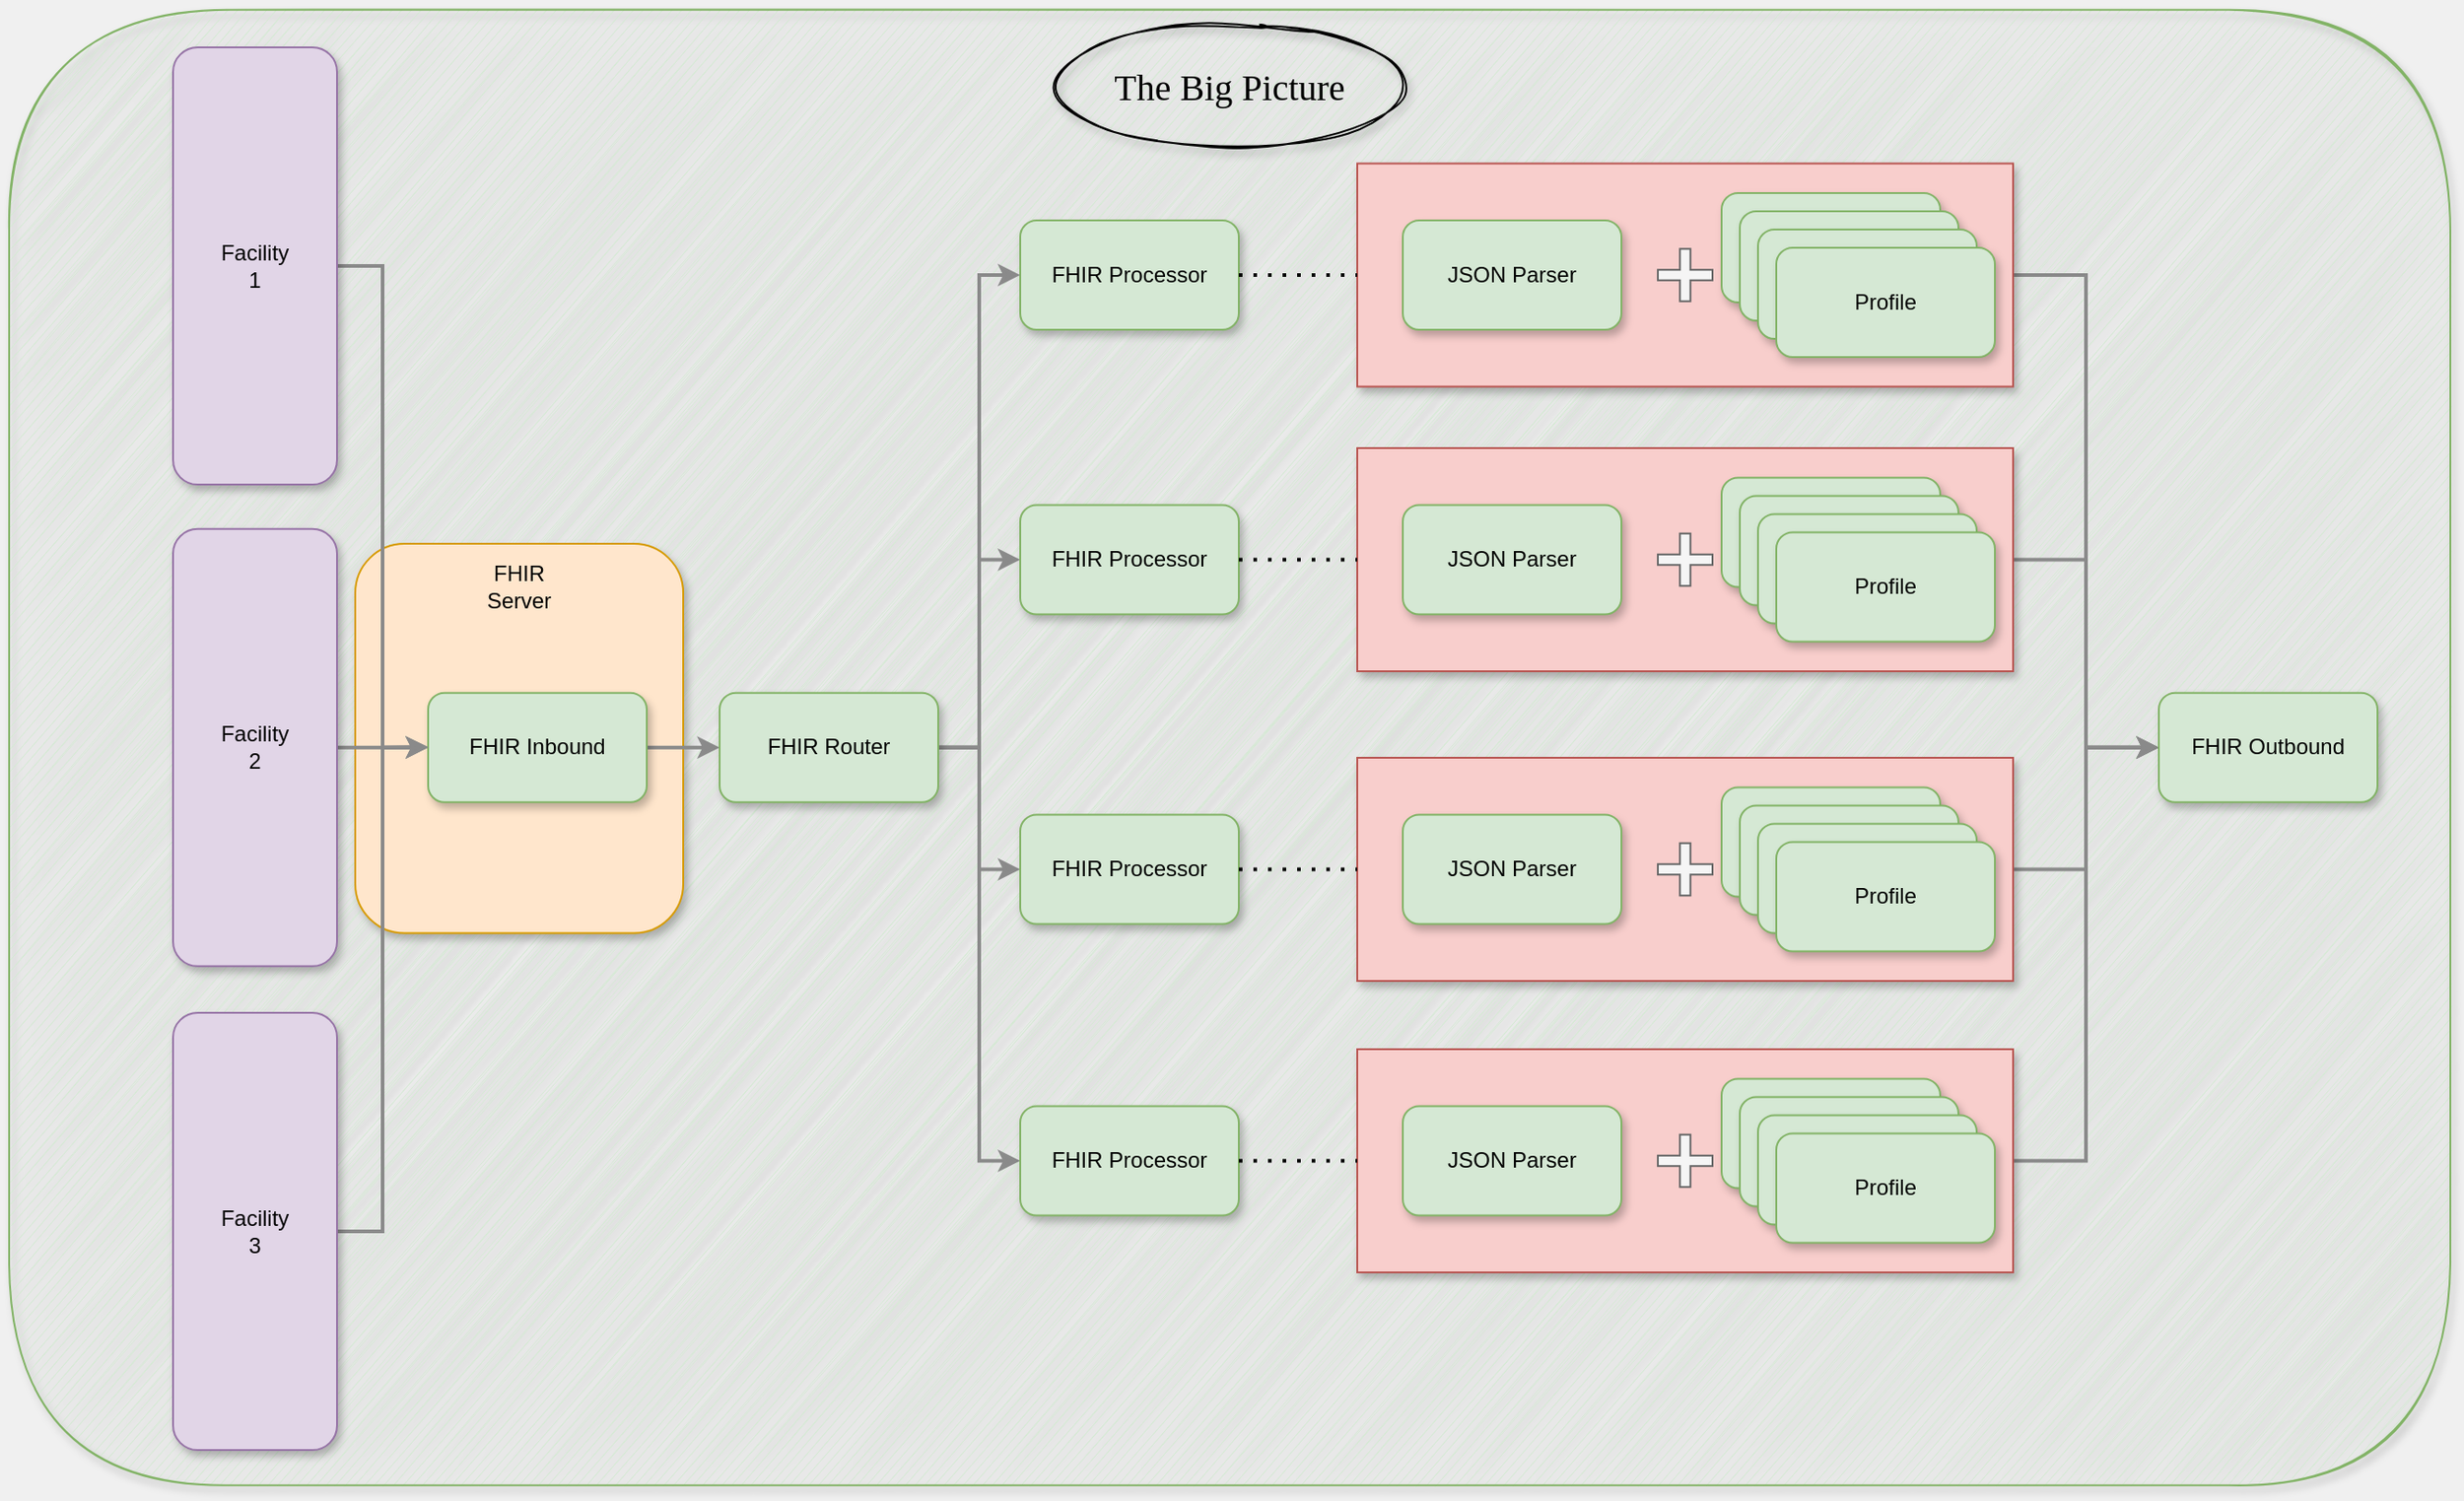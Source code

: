 <mxfile version="13.6.9" type="github">
  <diagram id="prtHgNgQTEPvFCAcTncT" name="Page-1">
    <mxGraphModel dx="2226" dy="817" grid="1" gridSize="10" guides="1" tooltips="1" connect="1" arrows="1" fold="1" page="0" pageScale="1" pageWidth="827" pageHeight="1169" background="#F0F0F0" math="0" shadow="0">
      <root>
        <mxCell id="0" />
        <mxCell id="1" parent="0" />
        <mxCell id="AK11A_lTFDKfyhDP3cZT-3" value="" style="rounded=1;whiteSpace=wrap;html=1;sketch=1;shadow=1;fillColor=#d5e8d4;strokeColor=#82b366;" vertex="1" parent="1">
          <mxGeometry x="-440" y="149.38" width="1340" height="810" as="geometry" />
        </mxCell>
        <mxCell id="7Bzw0I9b5etG1VatQICw-91" value="" style="rounded=1;whiteSpace=wrap;html=1;fillColor=#ffe6cc;shadow=1;strokeColor=#d79b00;align=left;" parent="1" vertex="1">
          <mxGeometry x="-250" y="442.52" width="180" height="213.74" as="geometry" />
        </mxCell>
        <mxCell id="7Bzw0I9b5etG1VatQICw-64" style="edgeStyle=orthogonalEdgeStyle;rounded=0;orthogonalLoop=1;jettySize=auto;html=1;exitX=1;exitY=0.5;exitDx=0;exitDy=0;entryX=0;entryY=0.5;entryDx=0;entryDy=0;strokeColor=#8A8A8A;strokeWidth=2;" parent="1" source="C4NGRlxyy_g65lEFCXzj-9" target="7Bzw0I9b5etG1VatQICw-21" edge="1">
          <mxGeometry relative="1" as="geometry" />
        </mxCell>
        <mxCell id="C4NGRlxyy_g65lEFCXzj-9" value="FHIR Inbound" style="rounded=1;whiteSpace=wrap;html=1;fillColor=#d5e8d4;strokeColor=#82b366;shadow=1;" parent="1" vertex="1">
          <mxGeometry x="-210" y="524.38" width="120" height="60" as="geometry" />
        </mxCell>
        <mxCell id="C4NGRlxyy_g65lEFCXzj-11" value="FHIR Processor" style="rounded=1;whiteSpace=wrap;html=1;fillColor=#d5e8d4;strokeColor=#82b366;shadow=1;" parent="1" vertex="1">
          <mxGeometry x="115" y="265" width="120" height="60" as="geometry" />
        </mxCell>
        <mxCell id="7Bzw0I9b5etG1VatQICw-69" style="edgeStyle=orthogonalEdgeStyle;rounded=0;orthogonalLoop=1;jettySize=auto;html=1;exitX=1;exitY=0.5;exitDx=0;exitDy=0;entryX=0;entryY=0.5;entryDx=0;entryDy=0;strokeColor=#8A8A8A;strokeWidth=2;" parent="1" source="C4NGRlxyy_g65lEFCXzj-17" target="7Bzw0I9b5etG1VatQICw-60" edge="1">
          <mxGeometry relative="1" as="geometry" />
        </mxCell>
        <mxCell id="C4NGRlxyy_g65lEFCXzj-17" value="" style="rounded=0;whiteSpace=wrap;html=1;shadow=1;strokeColor=#b85450;fillColor=#f8cecc;" parent="1" vertex="1">
          <mxGeometry x="300" y="233.75" width="360" height="122.5" as="geometry" />
        </mxCell>
        <mxCell id="C4NGRlxyy_g65lEFCXzj-16" value="JSON Parser" style="rounded=1;whiteSpace=wrap;html=1;fillColor=#d5e8d4;strokeColor=#82b366;shadow=1;" parent="1" vertex="1">
          <mxGeometry x="325" y="265" width="120" height="60" as="geometry" />
        </mxCell>
        <mxCell id="C4NGRlxyy_g65lEFCXzj-18" value="Profile" style="rounded=1;whiteSpace=wrap;html=1;fillColor=#d5e8d4;strokeColor=#82b366;shadow=1;" parent="1" vertex="1">
          <mxGeometry x="500" y="250.01" width="120" height="60" as="geometry" />
        </mxCell>
        <mxCell id="C4NGRlxyy_g65lEFCXzj-24" style="edgeStyle=orthogonalEdgeStyle;rounded=0;orthogonalLoop=1;jettySize=auto;html=1;exitX=0.5;exitY=1;exitDx=0;exitDy=0;strokeColor=#000000;" parent="1" source="C4NGRlxyy_g65lEFCXzj-18" target="C4NGRlxyy_g65lEFCXzj-18" edge="1">
          <mxGeometry relative="1" as="geometry" />
        </mxCell>
        <mxCell id="yn-bkgCPsS3zDhoDYlJl-10" value="" style="shape=cross;whiteSpace=wrap;html=1;rounded=0;fillColor=#f5f5f5;strokeColor=#666666;fontColor=#333333;" parent="1" vertex="1">
          <mxGeometry x="465" y="280.63" width="30" height="28.75" as="geometry" />
        </mxCell>
        <mxCell id="7Bzw0I9b5etG1VatQICw-61" style="edgeStyle=orthogonalEdgeStyle;rounded=0;orthogonalLoop=1;jettySize=auto;html=1;exitX=1;exitY=0.5;exitDx=0;exitDy=0;entryX=0;entryY=0.5;entryDx=0;entryDy=0;strokeWidth=2;strokeColor=#8A8A8A;" parent="1" source="7Bzw0I9b5etG1VatQICw-4" target="C4NGRlxyy_g65lEFCXzj-9" edge="1">
          <mxGeometry relative="1" as="geometry" />
        </mxCell>
        <mxCell id="7Bzw0I9b5etG1VatQICw-4" value="Facility&lt;br&gt;1" style="rounded=1;whiteSpace=wrap;html=1;fillColor=#e1d5e7;shadow=1;strokeColor=#9673a6;" parent="1" vertex="1">
          <mxGeometry x="-350" y="170" width="90" height="240" as="geometry" />
        </mxCell>
        <mxCell id="7Bzw0I9b5etG1VatQICw-62" style="edgeStyle=orthogonalEdgeStyle;rounded=0;orthogonalLoop=1;jettySize=auto;html=1;exitX=1;exitY=0.5;exitDx=0;exitDy=0;strokeWidth=2;strokeColor=#8A8A8A;" parent="1" source="7Bzw0I9b5etG1VatQICw-19" edge="1">
          <mxGeometry relative="1" as="geometry">
            <mxPoint x="-210" y="554" as="targetPoint" />
          </mxGeometry>
        </mxCell>
        <mxCell id="7Bzw0I9b5etG1VatQICw-19" value="Facility&lt;br&gt;2" style="rounded=1;whiteSpace=wrap;html=1;fillColor=#e1d5e7;shadow=1;strokeColor=#9673a6;" parent="1" vertex="1">
          <mxGeometry x="-350" y="434.38" width="90" height="240" as="geometry" />
        </mxCell>
        <mxCell id="7Bzw0I9b5etG1VatQICw-63" style="edgeStyle=orthogonalEdgeStyle;rounded=0;orthogonalLoop=1;jettySize=auto;html=1;exitX=1;exitY=0.5;exitDx=0;exitDy=0;entryX=0;entryY=0.5;entryDx=0;entryDy=0;strokeWidth=2;strokeColor=#8A8A8A;" parent="1" source="7Bzw0I9b5etG1VatQICw-20" target="C4NGRlxyy_g65lEFCXzj-9" edge="1">
          <mxGeometry relative="1" as="geometry" />
        </mxCell>
        <mxCell id="7Bzw0I9b5etG1VatQICw-20" value="Facility&lt;br&gt;3" style="rounded=1;whiteSpace=wrap;html=1;fillColor=#e1d5e7;shadow=1;strokeColor=#9673a6;" parent="1" vertex="1">
          <mxGeometry x="-350" y="700" width="90" height="240" as="geometry" />
        </mxCell>
        <mxCell id="7Bzw0I9b5etG1VatQICw-65" style="edgeStyle=orthogonalEdgeStyle;rounded=0;orthogonalLoop=1;jettySize=auto;html=1;exitX=1;exitY=0.5;exitDx=0;exitDy=0;entryX=0;entryY=0.5;entryDx=0;entryDy=0;strokeColor=#8A8A8A;strokeWidth=2;" parent="1" source="7Bzw0I9b5etG1VatQICw-21" target="C4NGRlxyy_g65lEFCXzj-11" edge="1">
          <mxGeometry relative="1" as="geometry" />
        </mxCell>
        <mxCell id="7Bzw0I9b5etG1VatQICw-66" style="edgeStyle=orthogonalEdgeStyle;rounded=0;orthogonalLoop=1;jettySize=auto;html=1;exitX=1;exitY=0.5;exitDx=0;exitDy=0;entryX=0;entryY=0.5;entryDx=0;entryDy=0;strokeColor=#8A8A8A;strokeWidth=2;" parent="1" source="7Bzw0I9b5etG1VatQICw-21" target="7Bzw0I9b5etG1VatQICw-30" edge="1">
          <mxGeometry relative="1" as="geometry" />
        </mxCell>
        <mxCell id="7Bzw0I9b5etG1VatQICw-67" style="edgeStyle=orthogonalEdgeStyle;rounded=0;orthogonalLoop=1;jettySize=auto;html=1;exitX=1;exitY=0.5;exitDx=0;exitDy=0;entryX=0;entryY=0.5;entryDx=0;entryDy=0;strokeColor=#8A8A8A;strokeWidth=2;" parent="1" source="7Bzw0I9b5etG1VatQICw-21" target="7Bzw0I9b5etG1VatQICw-40" edge="1">
          <mxGeometry relative="1" as="geometry" />
        </mxCell>
        <mxCell id="7Bzw0I9b5etG1VatQICw-68" style="edgeStyle=orthogonalEdgeStyle;rounded=0;orthogonalLoop=1;jettySize=auto;html=1;exitX=1;exitY=0.5;exitDx=0;exitDy=0;entryX=0;entryY=0.5;entryDx=0;entryDy=0;strokeColor=#8A8A8A;strokeWidth=2;" parent="1" source="7Bzw0I9b5etG1VatQICw-21" target="7Bzw0I9b5etG1VatQICw-50" edge="1">
          <mxGeometry relative="1" as="geometry" />
        </mxCell>
        <mxCell id="7Bzw0I9b5etG1VatQICw-21" value="FHIR Router" style="rounded=1;whiteSpace=wrap;html=1;fillColor=#d5e8d4;strokeColor=#82b366;shadow=1;" parent="1" vertex="1">
          <mxGeometry x="-50" y="524.38" width="120" height="60" as="geometry" />
        </mxCell>
        <mxCell id="7Bzw0I9b5etG1VatQICw-23" value="Profile" style="rounded=1;whiteSpace=wrap;html=1;fillColor=#d5e8d4;strokeColor=#82b366;shadow=1;" parent="1" vertex="1">
          <mxGeometry x="510" y="260.01" width="120" height="60" as="geometry" />
        </mxCell>
        <mxCell id="7Bzw0I9b5etG1VatQICw-24" value="Profile" style="rounded=1;whiteSpace=wrap;html=1;fillColor=#d5e8d4;strokeColor=#82b366;shadow=1;" parent="1" vertex="1">
          <mxGeometry x="520" y="270.01" width="120" height="60" as="geometry" />
        </mxCell>
        <mxCell id="7Bzw0I9b5etG1VatQICw-25" value="Profile" style="rounded=1;whiteSpace=wrap;html=1;fillColor=#d5e8d4;strokeColor=#82b366;shadow=1;" parent="1" vertex="1">
          <mxGeometry x="530" y="280.01" width="120" height="60" as="geometry" />
        </mxCell>
        <mxCell id="7Bzw0I9b5etG1VatQICw-29" value="" style="endArrow=none;dashed=1;html=1;dashPattern=1 3;strokeWidth=2;exitX=1;exitY=0.5;exitDx=0;exitDy=0;entryX=0;entryY=0.5;entryDx=0;entryDy=0;" parent="1" source="C4NGRlxyy_g65lEFCXzj-11" target="C4NGRlxyy_g65lEFCXzj-17" edge="1">
          <mxGeometry width="50" height="50" relative="1" as="geometry">
            <mxPoint x="420" y="600" as="sourcePoint" />
            <mxPoint x="470" y="550" as="targetPoint" />
          </mxGeometry>
        </mxCell>
        <mxCell id="7Bzw0I9b5etG1VatQICw-30" value="FHIR Processor" style="rounded=1;whiteSpace=wrap;html=1;fillColor=#d5e8d4;strokeColor=#82b366;shadow=1;" parent="1" vertex="1">
          <mxGeometry x="115" y="421.25" width="120" height="60" as="geometry" />
        </mxCell>
        <mxCell id="7Bzw0I9b5etG1VatQICw-70" style="edgeStyle=orthogonalEdgeStyle;rounded=0;orthogonalLoop=1;jettySize=auto;html=1;exitX=1;exitY=0.5;exitDx=0;exitDy=0;entryX=0;entryY=0.5;entryDx=0;entryDy=0;strokeColor=#8A8A8A;strokeWidth=2;" parent="1" source="7Bzw0I9b5etG1VatQICw-31" target="7Bzw0I9b5etG1VatQICw-60" edge="1">
          <mxGeometry relative="1" as="geometry" />
        </mxCell>
        <mxCell id="7Bzw0I9b5etG1VatQICw-31" value="" style="rounded=0;whiteSpace=wrap;html=1;shadow=1;strokeColor=#b85450;fillColor=#f8cecc;" parent="1" vertex="1">
          <mxGeometry x="300" y="390" width="360" height="122.5" as="geometry" />
        </mxCell>
        <mxCell id="7Bzw0I9b5etG1VatQICw-32" value="JSON Parser" style="rounded=1;whiteSpace=wrap;html=1;fillColor=#d5e8d4;strokeColor=#82b366;shadow=1;" parent="1" vertex="1">
          <mxGeometry x="325" y="421.25" width="120" height="60" as="geometry" />
        </mxCell>
        <mxCell id="7Bzw0I9b5etG1VatQICw-33" value="Profile" style="rounded=1;whiteSpace=wrap;html=1;fillColor=#d5e8d4;strokeColor=#82b366;shadow=1;" parent="1" vertex="1">
          <mxGeometry x="500" y="406.26" width="120" height="60" as="geometry" />
        </mxCell>
        <mxCell id="7Bzw0I9b5etG1VatQICw-34" style="edgeStyle=orthogonalEdgeStyle;rounded=0;orthogonalLoop=1;jettySize=auto;html=1;exitX=0.5;exitY=1;exitDx=0;exitDy=0;strokeColor=#000000;" parent="1" source="7Bzw0I9b5etG1VatQICw-33" target="7Bzw0I9b5etG1VatQICw-33" edge="1">
          <mxGeometry relative="1" as="geometry" />
        </mxCell>
        <mxCell id="7Bzw0I9b5etG1VatQICw-35" value="" style="shape=cross;whiteSpace=wrap;html=1;rounded=0;fillColor=#f5f5f5;strokeColor=#666666;fontColor=#333333;" parent="1" vertex="1">
          <mxGeometry x="465" y="436.88" width="30" height="28.75" as="geometry" />
        </mxCell>
        <mxCell id="7Bzw0I9b5etG1VatQICw-36" value="Profile" style="rounded=1;whiteSpace=wrap;html=1;fillColor=#d5e8d4;strokeColor=#82b366;shadow=1;" parent="1" vertex="1">
          <mxGeometry x="510" y="416.26" width="120" height="60" as="geometry" />
        </mxCell>
        <mxCell id="7Bzw0I9b5etG1VatQICw-37" value="Profile" style="rounded=1;whiteSpace=wrap;html=1;fillColor=#d5e8d4;strokeColor=#82b366;shadow=1;" parent="1" vertex="1">
          <mxGeometry x="520" y="426.26" width="120" height="60" as="geometry" />
        </mxCell>
        <mxCell id="7Bzw0I9b5etG1VatQICw-38" value="Profile" style="rounded=1;whiteSpace=wrap;html=1;fillColor=#d5e8d4;strokeColor=#82b366;shadow=1;" parent="1" vertex="1">
          <mxGeometry x="530" y="436.26" width="120" height="60" as="geometry" />
        </mxCell>
        <mxCell id="7Bzw0I9b5etG1VatQICw-39" value="" style="endArrow=none;dashed=1;html=1;dashPattern=1 3;strokeWidth=2;exitX=1;exitY=0.5;exitDx=0;exitDy=0;entryX=0;entryY=0.5;entryDx=0;entryDy=0;" parent="1" source="7Bzw0I9b5etG1VatQICw-30" target="7Bzw0I9b5etG1VatQICw-31" edge="1">
          <mxGeometry width="50" height="50" relative="1" as="geometry">
            <mxPoint x="420" y="756.25" as="sourcePoint" />
            <mxPoint x="470" y="706.25" as="targetPoint" />
          </mxGeometry>
        </mxCell>
        <mxCell id="7Bzw0I9b5etG1VatQICw-40" value="FHIR Processor" style="rounded=1;whiteSpace=wrap;html=1;fillColor=#d5e8d4;strokeColor=#82b366;shadow=1;" parent="1" vertex="1">
          <mxGeometry x="115" y="591.25" width="120" height="60" as="geometry" />
        </mxCell>
        <mxCell id="7Bzw0I9b5etG1VatQICw-71" style="edgeStyle=orthogonalEdgeStyle;rounded=0;orthogonalLoop=1;jettySize=auto;html=1;exitX=1;exitY=0.5;exitDx=0;exitDy=0;entryX=0;entryY=0.5;entryDx=0;entryDy=0;strokeColor=#8A8A8A;strokeWidth=2;" parent="1" source="7Bzw0I9b5etG1VatQICw-41" target="7Bzw0I9b5etG1VatQICw-60" edge="1">
          <mxGeometry relative="1" as="geometry" />
        </mxCell>
        <mxCell id="7Bzw0I9b5etG1VatQICw-41" value="" style="rounded=0;whiteSpace=wrap;html=1;shadow=1;strokeColor=#b85450;fillColor=#f8cecc;" parent="1" vertex="1">
          <mxGeometry x="300" y="560" width="360" height="122.5" as="geometry" />
        </mxCell>
        <mxCell id="7Bzw0I9b5etG1VatQICw-42" value="JSON Parser" style="rounded=1;whiteSpace=wrap;html=1;fillColor=#d5e8d4;strokeColor=#82b366;shadow=1;" parent="1" vertex="1">
          <mxGeometry x="325" y="591.25" width="120" height="60" as="geometry" />
        </mxCell>
        <mxCell id="7Bzw0I9b5etG1VatQICw-43" value="Profile" style="rounded=1;whiteSpace=wrap;html=1;fillColor=#d5e8d4;strokeColor=#82b366;shadow=1;" parent="1" vertex="1">
          <mxGeometry x="500" y="576.26" width="120" height="60" as="geometry" />
        </mxCell>
        <mxCell id="7Bzw0I9b5etG1VatQICw-44" style="edgeStyle=orthogonalEdgeStyle;rounded=0;orthogonalLoop=1;jettySize=auto;html=1;exitX=0.5;exitY=1;exitDx=0;exitDy=0;strokeColor=#000000;" parent="1" source="7Bzw0I9b5etG1VatQICw-43" target="7Bzw0I9b5etG1VatQICw-43" edge="1">
          <mxGeometry relative="1" as="geometry" />
        </mxCell>
        <mxCell id="7Bzw0I9b5etG1VatQICw-45" value="" style="shape=cross;whiteSpace=wrap;html=1;rounded=0;fillColor=#f5f5f5;strokeColor=#666666;fontColor=#333333;" parent="1" vertex="1">
          <mxGeometry x="465" y="606.88" width="30" height="28.75" as="geometry" />
        </mxCell>
        <mxCell id="7Bzw0I9b5etG1VatQICw-46" value="Profile" style="rounded=1;whiteSpace=wrap;html=1;fillColor=#d5e8d4;strokeColor=#82b366;shadow=1;" parent="1" vertex="1">
          <mxGeometry x="510" y="586.26" width="120" height="60" as="geometry" />
        </mxCell>
        <mxCell id="7Bzw0I9b5etG1VatQICw-47" value="Profile" style="rounded=1;whiteSpace=wrap;html=1;fillColor=#d5e8d4;strokeColor=#82b366;shadow=1;" parent="1" vertex="1">
          <mxGeometry x="520" y="596.26" width="120" height="60" as="geometry" />
        </mxCell>
        <mxCell id="7Bzw0I9b5etG1VatQICw-48" value="Profile" style="rounded=1;whiteSpace=wrap;html=1;fillColor=#d5e8d4;strokeColor=#82b366;shadow=1;" parent="1" vertex="1">
          <mxGeometry x="530" y="606.26" width="120" height="60" as="geometry" />
        </mxCell>
        <mxCell id="7Bzw0I9b5etG1VatQICw-49" value="" style="endArrow=none;dashed=1;html=1;dashPattern=1 3;strokeWidth=2;exitX=1;exitY=0.5;exitDx=0;exitDy=0;entryX=0;entryY=0.5;entryDx=0;entryDy=0;" parent="1" source="7Bzw0I9b5etG1VatQICw-40" target="7Bzw0I9b5etG1VatQICw-41" edge="1">
          <mxGeometry width="50" height="50" relative="1" as="geometry">
            <mxPoint x="420" y="926.25" as="sourcePoint" />
            <mxPoint x="470" y="876.25" as="targetPoint" />
          </mxGeometry>
        </mxCell>
        <mxCell id="7Bzw0I9b5etG1VatQICw-50" value="FHIR Processor" style="rounded=1;whiteSpace=wrap;html=1;fillColor=#d5e8d4;strokeColor=#82b366;shadow=1;" parent="1" vertex="1">
          <mxGeometry x="115" y="751.25" width="120" height="60" as="geometry" />
        </mxCell>
        <mxCell id="7Bzw0I9b5etG1VatQICw-72" style="edgeStyle=orthogonalEdgeStyle;rounded=0;orthogonalLoop=1;jettySize=auto;html=1;exitX=1;exitY=0.5;exitDx=0;exitDy=0;entryX=0;entryY=0.5;entryDx=0;entryDy=0;strokeColor=#8A8A8A;strokeWidth=2;" parent="1" source="7Bzw0I9b5etG1VatQICw-51" target="7Bzw0I9b5etG1VatQICw-60" edge="1">
          <mxGeometry relative="1" as="geometry" />
        </mxCell>
        <mxCell id="7Bzw0I9b5etG1VatQICw-51" value="" style="rounded=0;whiteSpace=wrap;html=1;shadow=1;strokeColor=#b85450;fillColor=#f8cecc;" parent="1" vertex="1">
          <mxGeometry x="300" y="720" width="360" height="122.5" as="geometry" />
        </mxCell>
        <mxCell id="7Bzw0I9b5etG1VatQICw-52" value="JSON Parser" style="rounded=1;whiteSpace=wrap;html=1;fillColor=#d5e8d4;strokeColor=#82b366;shadow=1;" parent="1" vertex="1">
          <mxGeometry x="325" y="751.25" width="120" height="60" as="geometry" />
        </mxCell>
        <mxCell id="7Bzw0I9b5etG1VatQICw-53" value="Profile" style="rounded=1;whiteSpace=wrap;html=1;fillColor=#d5e8d4;strokeColor=#82b366;shadow=1;" parent="1" vertex="1">
          <mxGeometry x="500" y="736.26" width="120" height="60" as="geometry" />
        </mxCell>
        <mxCell id="7Bzw0I9b5etG1VatQICw-54" style="edgeStyle=orthogonalEdgeStyle;rounded=0;orthogonalLoop=1;jettySize=auto;html=1;exitX=0.5;exitY=1;exitDx=0;exitDy=0;strokeColor=#000000;" parent="1" source="7Bzw0I9b5etG1VatQICw-53" target="7Bzw0I9b5etG1VatQICw-53" edge="1">
          <mxGeometry relative="1" as="geometry" />
        </mxCell>
        <mxCell id="7Bzw0I9b5etG1VatQICw-55" value="" style="shape=cross;whiteSpace=wrap;html=1;rounded=0;fillColor=#f5f5f5;strokeColor=#666666;fontColor=#333333;" parent="1" vertex="1">
          <mxGeometry x="465" y="766.88" width="30" height="28.75" as="geometry" />
        </mxCell>
        <mxCell id="7Bzw0I9b5etG1VatQICw-56" value="Profile" style="rounded=1;whiteSpace=wrap;html=1;fillColor=#d5e8d4;strokeColor=#82b366;shadow=1;" parent="1" vertex="1">
          <mxGeometry x="510" y="746.26" width="120" height="60" as="geometry" />
        </mxCell>
        <mxCell id="7Bzw0I9b5etG1VatQICw-57" value="Profile" style="rounded=1;whiteSpace=wrap;html=1;fillColor=#d5e8d4;strokeColor=#82b366;shadow=1;" parent="1" vertex="1">
          <mxGeometry x="520" y="756.26" width="120" height="60" as="geometry" />
        </mxCell>
        <mxCell id="7Bzw0I9b5etG1VatQICw-58" value="Profile" style="rounded=1;whiteSpace=wrap;html=1;fillColor=#d5e8d4;strokeColor=#82b366;shadow=1;" parent="1" vertex="1">
          <mxGeometry x="530" y="766.26" width="120" height="60" as="geometry" />
        </mxCell>
        <mxCell id="7Bzw0I9b5etG1VatQICw-59" value="" style="endArrow=none;dashed=1;html=1;dashPattern=1 3;strokeWidth=2;exitX=1;exitY=0.5;exitDx=0;exitDy=0;entryX=0;entryY=0.5;entryDx=0;entryDy=0;" parent="1" source="7Bzw0I9b5etG1VatQICw-50" target="7Bzw0I9b5etG1VatQICw-51" edge="1">
          <mxGeometry width="50" height="50" relative="1" as="geometry">
            <mxPoint x="420" y="1086.25" as="sourcePoint" />
            <mxPoint x="470" y="1036.25" as="targetPoint" />
          </mxGeometry>
        </mxCell>
        <mxCell id="7Bzw0I9b5etG1VatQICw-60" value="FHIR Outbound" style="rounded=1;whiteSpace=wrap;html=1;fillColor=#d5e8d4;strokeColor=#82b366;shadow=1;" parent="1" vertex="1">
          <mxGeometry x="740" y="524.38" width="120" height="60" as="geometry" />
        </mxCell>
        <mxCell id="7Bzw0I9b5etG1VatQICw-94" value="FHIR&lt;br&gt;Server" style="text;html=1;strokeColor=none;fillColor=none;align=center;verticalAlign=middle;whiteSpace=wrap;rounded=0;" parent="1" vertex="1">
          <mxGeometry x="-180" y="456" width="40" height="20" as="geometry" />
        </mxCell>
        <mxCell id="AK11A_lTFDKfyhDP3cZT-4" value="&lt;font style=&quot;font-size: 20px&quot;&gt;The Big Picture&lt;/font&gt;" style="ellipse;whiteSpace=wrap;html=1;shadow=1;sketch=1;fillColor=none;fontFamily=Comic Sans MS;" vertex="1" parent="1">
          <mxGeometry x="135" y="156.75" width="190" height="69.09" as="geometry" />
        </mxCell>
      </root>
    </mxGraphModel>
  </diagram>
</mxfile>
